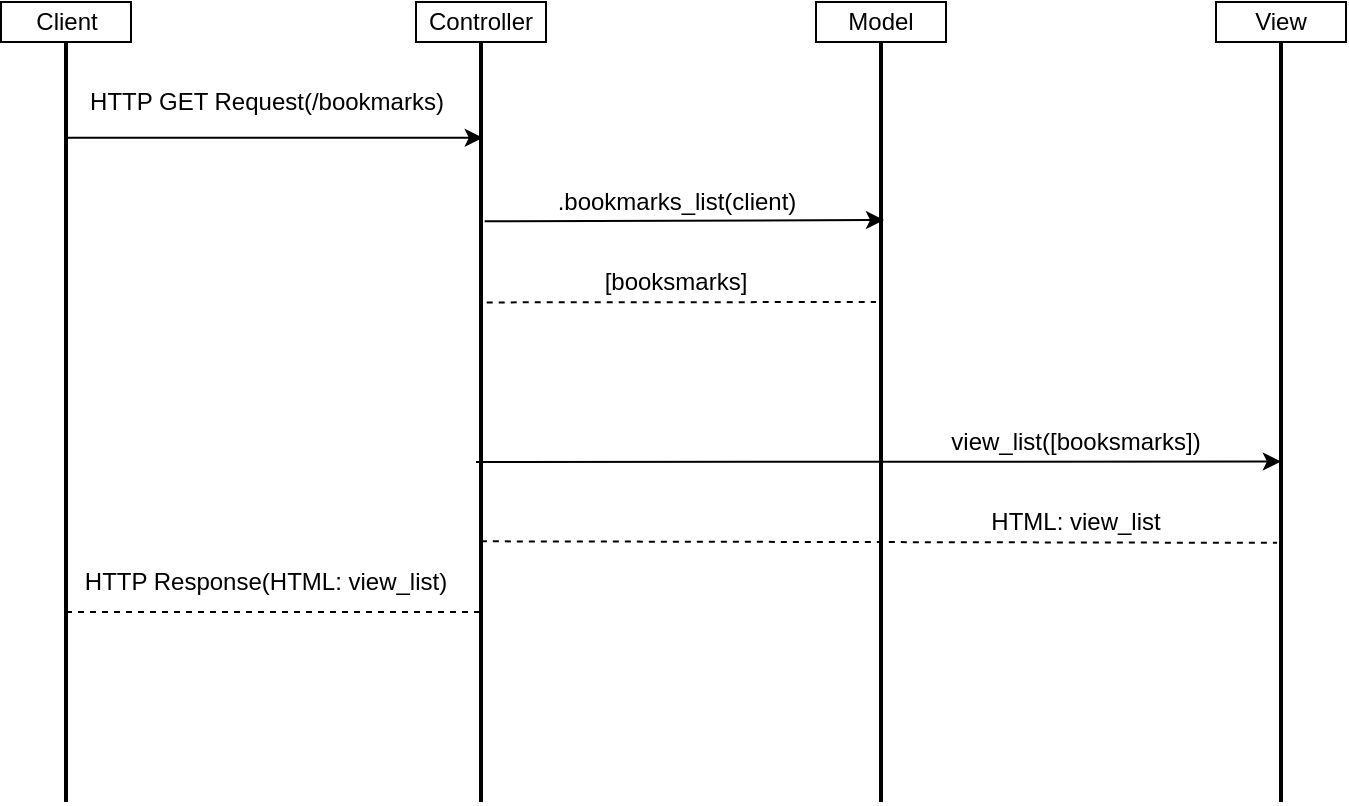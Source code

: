 <mxfile version="12.5.1" type="device"><diagram id="btBMwl_a5y120_NZm4fz" name="Page-1"><mxGraphModel dx="983" dy="614" grid="1" gridSize="10" guides="1" tooltips="1" connect="1" arrows="1" fold="1" page="1" pageScale="1" pageWidth="827" pageHeight="1169" math="0" shadow="0"><root><mxCell id="0"/><mxCell id="1" parent="0"/><mxCell id="jpKTmTqAMMbpNKNVVstB-2" value="" style="line;strokeWidth=2;direction=south;html=1;" vertex="1" parent="1"><mxGeometry x="70" y="70" width="10" height="380" as="geometry"/></mxCell><mxCell id="jpKTmTqAMMbpNKNVVstB-3" value="Client" style="rounded=0;whiteSpace=wrap;html=1;" vertex="1" parent="1"><mxGeometry x="42.5" y="50" width="65" height="20" as="geometry"/></mxCell><mxCell id="jpKTmTqAMMbpNKNVVstB-4" value="" style="line;strokeWidth=2;direction=south;html=1;" vertex="1" parent="1"><mxGeometry x="277.5" y="70" width="10" height="380" as="geometry"/></mxCell><mxCell id="jpKTmTqAMMbpNKNVVstB-5" value="Controller" style="rounded=0;whiteSpace=wrap;html=1;" vertex="1" parent="1"><mxGeometry x="250" y="50" width="65" height="20" as="geometry"/></mxCell><mxCell id="jpKTmTqAMMbpNKNVVstB-6" value="" style="line;strokeWidth=2;direction=south;html=1;" vertex="1" parent="1"><mxGeometry x="477.5" y="70" width="10" height="380" as="geometry"/></mxCell><mxCell id="jpKTmTqAMMbpNKNVVstB-7" value="Model" style="rounded=0;whiteSpace=wrap;html=1;" vertex="1" parent="1"><mxGeometry x="450" y="50" width="65" height="20" as="geometry"/></mxCell><mxCell id="jpKTmTqAMMbpNKNVVstB-8" value="" style="line;strokeWidth=2;direction=south;html=1;" vertex="1" parent="1"><mxGeometry x="677.5" y="70" width="10" height="380" as="geometry"/></mxCell><mxCell id="jpKTmTqAMMbpNKNVVstB-9" value="View" style="rounded=0;whiteSpace=wrap;html=1;" vertex="1" parent="1"><mxGeometry x="650" y="50" width="65" height="20" as="geometry"/></mxCell><mxCell id="jpKTmTqAMMbpNKNVVstB-12" value="" style="endArrow=classic;html=1;exitX=0.126;exitY=0.4;exitDx=0;exitDy=0;exitPerimeter=0;entryX=0.126;entryY=0.412;entryDx=0;entryDy=0;entryPerimeter=0;" edge="1" parent="1" source="jpKTmTqAMMbpNKNVVstB-2" target="jpKTmTqAMMbpNKNVVstB-4"><mxGeometry width="50" height="50" relative="1" as="geometry"><mxPoint x="40" y="520" as="sourcePoint"/><mxPoint x="90" y="470" as="targetPoint"/></mxGeometry></mxCell><mxCell id="jpKTmTqAMMbpNKNVVstB-13" value="" style="endArrow=classic;html=1;exitX=0.236;exitY=0.317;exitDx=0;exitDy=0;exitPerimeter=0;" edge="1" parent="1" source="jpKTmTqAMMbpNKNVVstB-4"><mxGeometry width="50" height="50" relative="1" as="geometry"><mxPoint x="310" y="170" as="sourcePoint"/><mxPoint x="484" y="159" as="targetPoint"/></mxGeometry></mxCell><mxCell id="jpKTmTqAMMbpNKNVVstB-14" value="" style="endArrow=classic;html=1;entryX=0.552;entryY=0.507;entryDx=0;entryDy=0;entryPerimeter=0;" edge="1" parent="1" target="jpKTmTqAMMbpNKNVVstB-8"><mxGeometry width="50" height="50" relative="1" as="geometry"><mxPoint x="280" y="280" as="sourcePoint"/><mxPoint x="477.5" y="280" as="targetPoint"/></mxGeometry></mxCell><mxCell id="jpKTmTqAMMbpNKNVVstB-15" value="" style="endArrow=none;dashed=1;html=1;exitX=0.75;exitY=0.5;exitDx=0;exitDy=0;exitPerimeter=0;entryX=0.75;entryY=0.5;entryDx=0;entryDy=0;entryPerimeter=0;" edge="1" parent="1" source="jpKTmTqAMMbpNKNVVstB-2" target="jpKTmTqAMMbpNKNVVstB-4"><mxGeometry width="50" height="50" relative="1" as="geometry"><mxPoint x="227.5" y="450" as="sourcePoint"/><mxPoint x="277.5" y="400" as="targetPoint"/></mxGeometry></mxCell><mxCell id="jpKTmTqAMMbpNKNVVstB-16" value="" style="endArrow=none;dashed=1;html=1;exitX=0.657;exitY=0.507;exitDx=0;exitDy=0;exitPerimeter=0;entryX=0.659;entryY=0.698;entryDx=0;entryDy=0;entryPerimeter=0;" edge="1" parent="1" source="jpKTmTqAMMbpNKNVVstB-4" target="jpKTmTqAMMbpNKNVVstB-8"><mxGeometry width="50" height="50" relative="1" as="geometry"><mxPoint x="286.71" y="340.0" as="sourcePoint"/><mxPoint x="480" y="340" as="targetPoint"/></mxGeometry></mxCell><mxCell id="jpKTmTqAMMbpNKNVVstB-17" value="" style="endArrow=none;dashed=1;html=1;exitX=0.867;exitY=0.329;exitDx=0;exitDy=0;exitPerimeter=0;" edge="1" parent="1"><mxGeometry width="50" height="50" relative="1" as="geometry"><mxPoint x="285.36" y="200.2" as="sourcePoint"/><mxPoint x="480" y="200" as="targetPoint"/></mxGeometry></mxCell><mxCell id="jpKTmTqAMMbpNKNVVstB-23" value=".bookmarks_list(client)" style="text;html=1;align=center;verticalAlign=middle;resizable=0;points=[];autosize=1;" vertex="1" parent="1"><mxGeometry x="315" y="140" width="130" height="20" as="geometry"/></mxCell><mxCell id="jpKTmTqAMMbpNKNVVstB-24" value="HTTP GET Request(/bookmarks)" style="text;html=1;align=center;verticalAlign=middle;resizable=0;points=[];autosize=1;" vertex="1" parent="1"><mxGeometry x="80" y="90" width="190" height="20" as="geometry"/></mxCell><mxCell id="jpKTmTqAMMbpNKNVVstB-28" value="[booksmarks]" style="text;html=1;strokeColor=none;fillColor=none;align=center;verticalAlign=middle;whiteSpace=wrap;rounded=0;" vertex="1" parent="1"><mxGeometry x="360" y="180" width="40" height="20" as="geometry"/></mxCell><mxCell id="jpKTmTqAMMbpNKNVVstB-34" value="view_list([booksmarks])" style="text;html=1;strokeColor=none;fillColor=none;align=center;verticalAlign=middle;whiteSpace=wrap;rounded=0;" vertex="1" parent="1"><mxGeometry x="560" y="260" width="40" height="20" as="geometry"/></mxCell><mxCell id="jpKTmTqAMMbpNKNVVstB-36" value="HTML: view_list" style="text;html=1;strokeColor=none;fillColor=none;align=center;verticalAlign=middle;whiteSpace=wrap;rounded=0;" vertex="1" parent="1"><mxGeometry x="535" y="300" width="90" height="20" as="geometry"/></mxCell><mxCell id="jpKTmTqAMMbpNKNVVstB-37" value="HTTP Response(HTML: view_list)" style="text;html=1;strokeColor=none;fillColor=none;align=center;verticalAlign=middle;whiteSpace=wrap;rounded=0;" vertex="1" parent="1"><mxGeometry x="80" y="330" width="190" height="20" as="geometry"/></mxCell></root></mxGraphModel></diagram></mxfile>